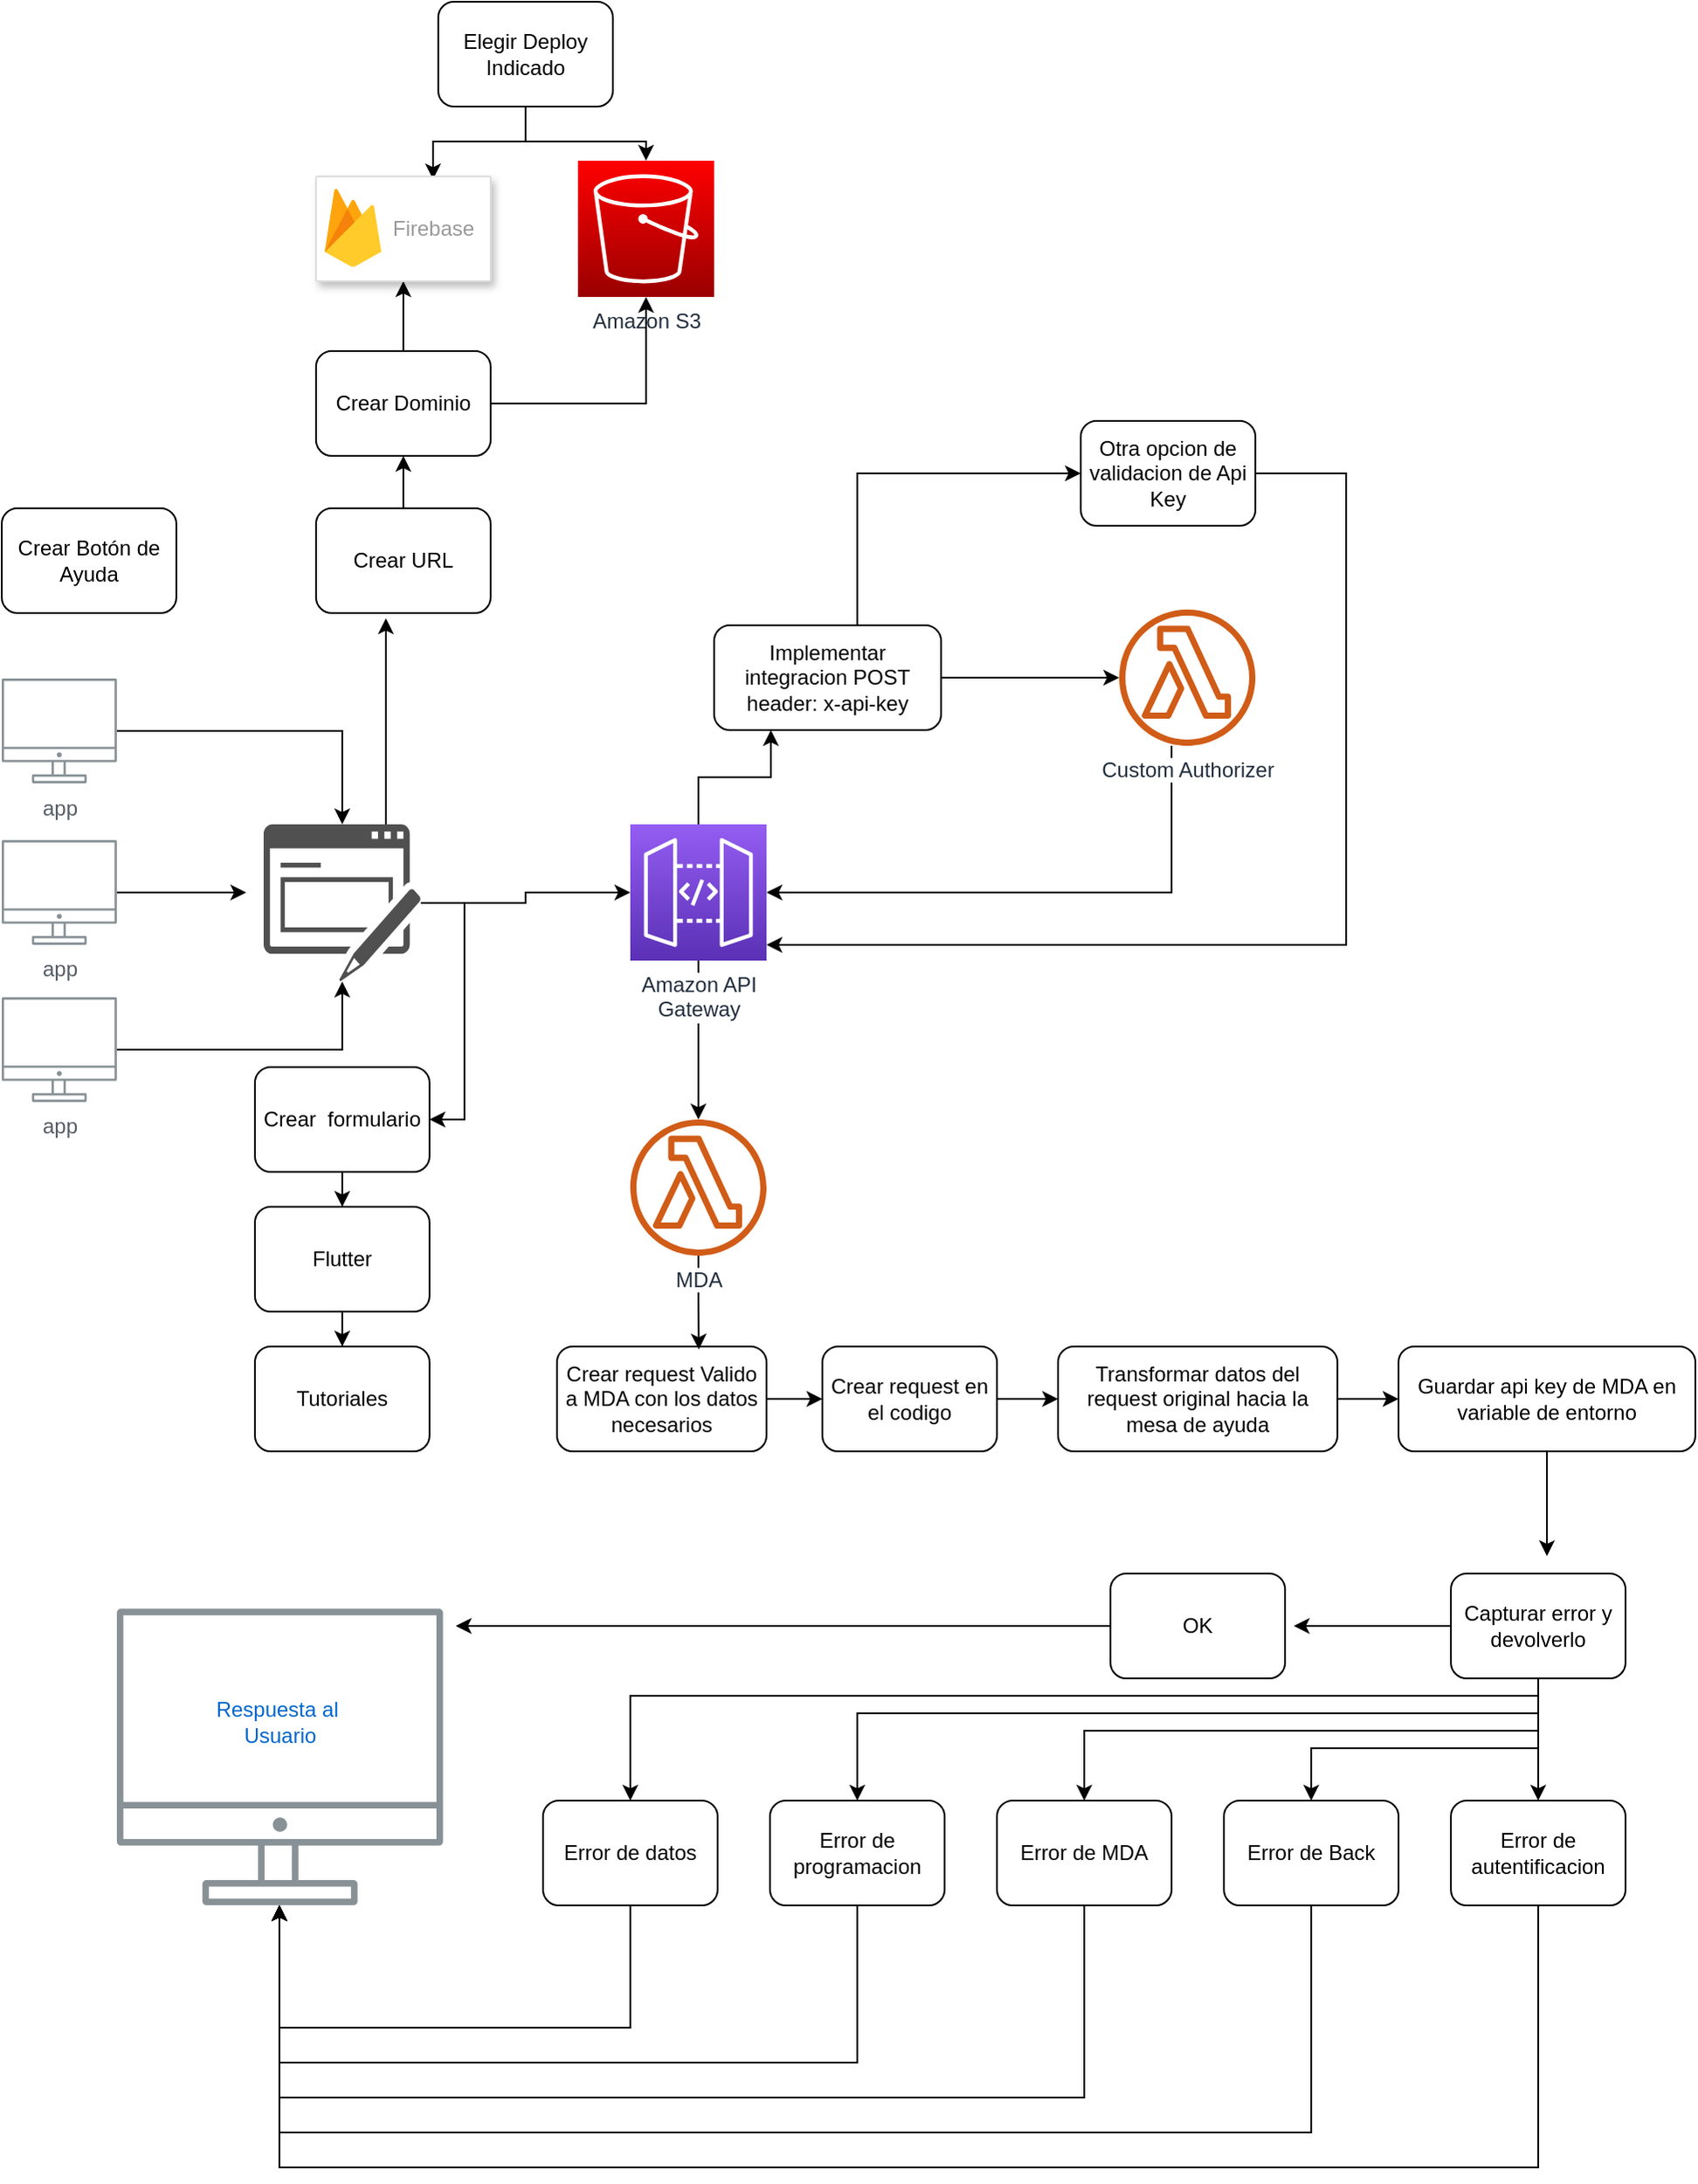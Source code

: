 <mxfile version="12.7.2" type="github"><diagram id="Ht1M8jgEwFfnCIfOTk4-" name="Page-1"><mxGraphModel dx="1019" dy="1382" grid="1" gridSize="10" guides="1" tooltips="1" connect="1" arrows="1" fold="1" page="1" pageScale="1" pageWidth="1169" pageHeight="827" math="0" shadow="0"><root><mxCell id="0"/><mxCell id="1" parent="0"/><mxCell id="BLlWOa7UxDOAdC49Tufs-41" style="edgeStyle=orthogonalEdgeStyle;rounded=0;orthogonalLoop=1;jettySize=auto;html=1;fontColor=#0066CC;" edge="1" parent="1" source="BLlWOa7UxDOAdC49Tufs-1" target="BLlWOa7UxDOAdC49Tufs-19"><mxGeometry relative="1" as="geometry"/></mxCell><mxCell id="BLlWOa7UxDOAdC49Tufs-1" value="app" style="outlineConnect=0;gradientColor=none;fontColor=#545B64;strokeColor=none;fillColor=#879196;dashed=0;verticalLabelPosition=bottom;verticalAlign=top;align=center;html=1;fontSize=12;fontStyle=0;aspect=fixed;shape=mxgraph.aws4.illustration_desktop;pointerEvents=1;labelBackgroundColor=#ffffff;" vertex="1" parent="1"><mxGeometry x="40" y="-200" width="65.93" height="60" as="geometry"/></mxCell><mxCell id="BLlWOa7UxDOAdC49Tufs-54" style="edgeStyle=orthogonalEdgeStyle;rounded=0;orthogonalLoop=1;jettySize=auto;html=1;entryX=0.25;entryY=1;entryDx=0;entryDy=0;fontColor=#0066CC;" edge="1" parent="1" source="UEzPUAAOIrF-is8g5C7q-114" target="BLlWOa7UxDOAdC49Tufs-51"><mxGeometry relative="1" as="geometry"/></mxCell><mxCell id="BLlWOa7UxDOAdC49Tufs-76" style="edgeStyle=orthogonalEdgeStyle;rounded=0;orthogonalLoop=1;jettySize=auto;html=1;fontColor=#0066CC;" edge="1" parent="1" source="UEzPUAAOIrF-is8g5C7q-114" target="BLlWOa7UxDOAdC49Tufs-72"><mxGeometry relative="1" as="geometry"/></mxCell><mxCell id="UEzPUAAOIrF-is8g5C7q-114" value="Amazon API&lt;br&gt;Gateway&lt;br&gt;" style="outlineConnect=0;fontColor=#232F3E;gradientColor=#945DF2;gradientDirection=north;fillColor=#5A30B5;strokeColor=#ffffff;dashed=0;verticalLabelPosition=bottom;verticalAlign=top;align=center;html=1;fontSize=12;fontStyle=0;aspect=fixed;shape=mxgraph.aws4.resourceIcon;resIcon=mxgraph.aws4.api_gateway;labelBackgroundColor=#ffffff;" parent="1" vertex="1"><mxGeometry x="400" y="-299" width="78" height="78" as="geometry"/></mxCell><mxCell id="BLlWOa7UxDOAdC49Tufs-60" style="edgeStyle=orthogonalEdgeStyle;rounded=0;orthogonalLoop=1;jettySize=auto;html=1;fontColor=#0066CC;" edge="1" parent="1" source="UEzPUAAOIrF-is8g5C7q-115" target="UEzPUAAOIrF-is8g5C7q-114"><mxGeometry relative="1" as="geometry"><Array as="points"><mxPoint x="710" y="-260"/></Array></mxGeometry></mxCell><mxCell id="UEzPUAAOIrF-is8g5C7q-115" value="Custom Authorizer" style="outlineConnect=0;fontColor=#232F3E;gradientColor=none;fillColor=#D05C17;strokeColor=none;dashed=0;verticalLabelPosition=bottom;verticalAlign=top;align=center;html=1;fontSize=12;fontStyle=0;aspect=fixed;pointerEvents=1;shape=mxgraph.aws4.lambda_function;labelBackgroundColor=#ffffff;" parent="1" vertex="1"><mxGeometry x="680" y="-422" width="78" height="78" as="geometry"/></mxCell><mxCell id="UEzPUAAOIrF-is8g5C7q-116" value="Amazon S3" style="outlineConnect=0;fontColor=#232F3E;gradientColor=#FF0000;gradientDirection=north;fillColor=#990000;strokeColor=#ffffff;dashed=0;verticalLabelPosition=bottom;verticalAlign=top;align=center;html=1;fontSize=12;fontStyle=0;aspect=fixed;shape=mxgraph.aws4.resourceIcon;resIcon=mxgraph.aws4.s3;labelBackgroundColor=#ffffff;" parent="1" vertex="1"><mxGeometry x="370.0" y="-679" width="78" height="78" as="geometry"/></mxCell><mxCell id="BLlWOa7UxDOAdC49Tufs-35" style="edgeStyle=orthogonalEdgeStyle;rounded=0;orthogonalLoop=1;jettySize=auto;html=1;fontColor=#0066CC;" edge="1" parent="1" source="BLlWOa7UxDOAdC49Tufs-5"><mxGeometry relative="1" as="geometry"><mxPoint x="180" y="-260" as="targetPoint"/></mxGeometry></mxCell><mxCell id="BLlWOa7UxDOAdC49Tufs-5" value="app" style="outlineConnect=0;gradientColor=none;fontColor=#545B64;strokeColor=none;fillColor=#879196;dashed=0;verticalLabelPosition=bottom;verticalAlign=top;align=center;html=1;fontSize=12;fontStyle=0;aspect=fixed;shape=mxgraph.aws4.illustration_desktop;pointerEvents=1;labelBackgroundColor=#ffffff;" vertex="1" parent="1"><mxGeometry x="40" y="-290" width="65.93" height="60" as="geometry"/></mxCell><mxCell id="BLlWOa7UxDOAdC49Tufs-40" style="edgeStyle=orthogonalEdgeStyle;rounded=0;orthogonalLoop=1;jettySize=auto;html=1;fontColor=#0066CC;" edge="1" parent="1" source="BLlWOa7UxDOAdC49Tufs-6" target="BLlWOa7UxDOAdC49Tufs-19"><mxGeometry relative="1" as="geometry"/></mxCell><mxCell id="BLlWOa7UxDOAdC49Tufs-6" value="app" style="outlineConnect=0;gradientColor=none;fontColor=#545B64;strokeColor=none;fillColor=#879196;dashed=0;verticalLabelPosition=bottom;verticalAlign=top;align=center;html=1;fontSize=12;fontStyle=0;aspect=fixed;shape=mxgraph.aws4.illustration_desktop;pointerEvents=1;labelBackgroundColor=#ffffff;" vertex="1" parent="1"><mxGeometry x="40" y="-382.5" width="65.93" height="60" as="geometry"/></mxCell><mxCell id="BLlWOa7UxDOAdC49Tufs-42" style="edgeStyle=orthogonalEdgeStyle;rounded=0;orthogonalLoop=1;jettySize=auto;html=1;fontColor=#0066CC;entryX=1;entryY=0.5;entryDx=0;entryDy=0;" edge="1" parent="1" source="BLlWOa7UxDOAdC49Tufs-19" target="BLlWOa7UxDOAdC49Tufs-32"><mxGeometry relative="1" as="geometry"><mxPoint x="300" y="-130" as="targetPoint"/><Array as="points"><mxPoint x="305" y="-254"/><mxPoint x="305" y="-130"/></Array></mxGeometry></mxCell><mxCell id="BLlWOa7UxDOAdC49Tufs-45" style="edgeStyle=orthogonalEdgeStyle;rounded=0;orthogonalLoop=1;jettySize=auto;html=1;fontColor=#0066CC;" edge="1" parent="1" source="BLlWOa7UxDOAdC49Tufs-19"><mxGeometry relative="1" as="geometry"><mxPoint x="260" y="-417" as="targetPoint"/><Array as="points"><mxPoint x="260" y="-417"/></Array></mxGeometry></mxCell><mxCell id="BLlWOa7UxDOAdC49Tufs-55" style="edgeStyle=orthogonalEdgeStyle;rounded=0;orthogonalLoop=1;jettySize=auto;html=1;fontColor=#0066CC;" edge="1" parent="1" source="BLlWOa7UxDOAdC49Tufs-19" target="UEzPUAAOIrF-is8g5C7q-114"><mxGeometry relative="1" as="geometry"/></mxCell><mxCell id="BLlWOa7UxDOAdC49Tufs-19" value="" style="pointerEvents=1;shadow=0;dashed=0;html=1;strokeColor=none;fillColor=#505050;labelPosition=center;verticalLabelPosition=bottom;verticalAlign=top;outlineConnect=0;align=center;shape=mxgraph.office.concepts.form;" vertex="1" parent="1"><mxGeometry x="190" y="-299" width="90" height="90" as="geometry"/></mxCell><mxCell id="BLlWOa7UxDOAdC49Tufs-20" value="Crear Botón de Ayuda" style="rounded=1;whiteSpace=wrap;html=1;" vertex="1" parent="1"><mxGeometry x="40" y="-480" width="100" height="60" as="geometry"/></mxCell><mxCell id="BLlWOa7UxDOAdC49Tufs-49" style="edgeStyle=orthogonalEdgeStyle;rounded=0;orthogonalLoop=1;jettySize=auto;html=1;entryX=0.67;entryY=0.028;entryDx=0;entryDy=0;entryPerimeter=0;fontColor=#0066CC;" edge="1" parent="1" source="BLlWOa7UxDOAdC49Tufs-22" target="BLlWOa7UxDOAdC49Tufs-28"><mxGeometry relative="1" as="geometry"/></mxCell><mxCell id="BLlWOa7UxDOAdC49Tufs-50" style="edgeStyle=orthogonalEdgeStyle;rounded=0;orthogonalLoop=1;jettySize=auto;html=1;fontColor=#0066CC;" edge="1" parent="1" source="BLlWOa7UxDOAdC49Tufs-22" target="UEzPUAAOIrF-is8g5C7q-116"><mxGeometry relative="1" as="geometry"/></mxCell><mxCell id="BLlWOa7UxDOAdC49Tufs-22" value="Elegir Deploy Indicado" style="rounded=1;whiteSpace=wrap;html=1;" vertex="1" parent="1"><mxGeometry x="290" y="-770" width="100" height="60" as="geometry"/></mxCell><mxCell id="BLlWOa7UxDOAdC49Tufs-47" style="edgeStyle=orthogonalEdgeStyle;rounded=0;orthogonalLoop=1;jettySize=auto;html=1;fontColor=#0066CC;" edge="1" parent="1" source="BLlWOa7UxDOAdC49Tufs-24" target="BLlWOa7UxDOAdC49Tufs-28"><mxGeometry relative="1" as="geometry"/></mxCell><mxCell id="BLlWOa7UxDOAdC49Tufs-48" style="edgeStyle=orthogonalEdgeStyle;rounded=0;orthogonalLoop=1;jettySize=auto;html=1;fontColor=#0066CC;" edge="1" parent="1" source="BLlWOa7UxDOAdC49Tufs-24" target="UEzPUAAOIrF-is8g5C7q-116"><mxGeometry relative="1" as="geometry"/></mxCell><mxCell id="BLlWOa7UxDOAdC49Tufs-24" value="Crear Dominio" style="rounded=1;whiteSpace=wrap;html=1;" vertex="1" parent="1"><mxGeometry x="220" y="-570" width="100" height="60" as="geometry"/></mxCell><mxCell id="BLlWOa7UxDOAdC49Tufs-46" style="edgeStyle=orthogonalEdgeStyle;rounded=0;orthogonalLoop=1;jettySize=auto;html=1;entryX=0.5;entryY=1;entryDx=0;entryDy=0;fontColor=#0066CC;" edge="1" parent="1" source="BLlWOa7UxDOAdC49Tufs-25" target="BLlWOa7UxDOAdC49Tufs-24"><mxGeometry relative="1" as="geometry"/></mxCell><mxCell id="BLlWOa7UxDOAdC49Tufs-25" value="Crear URL" style="rounded=1;whiteSpace=wrap;html=1;" vertex="1" parent="1"><mxGeometry x="220" y="-480" width="100" height="60" as="geometry"/></mxCell><mxCell id="BLlWOa7UxDOAdC49Tufs-28" value="" style="strokeColor=#dddddd;shadow=1;strokeWidth=1;rounded=1;absoluteArcSize=1;arcSize=2;" vertex="1" parent="1"><mxGeometry x="220" y="-670" width="100" height="60" as="geometry"/></mxCell><mxCell id="BLlWOa7UxDOAdC49Tufs-29" value="Firebase" style="dashed=0;connectable=0;html=1;fillColor=#5184F3;strokeColor=none;shape=mxgraph.gcp2.firebase;part=1;labelPosition=right;verticalLabelPosition=middle;align=left;verticalAlign=middle;spacingLeft=5;fontColor=#999999;fontSize=12;" vertex="1" parent="BLlWOa7UxDOAdC49Tufs-28"><mxGeometry width="32.4" height="45" relative="1" as="geometry"><mxPoint x="5" y="7" as="offset"/></mxGeometry></mxCell><mxCell id="BLlWOa7UxDOAdC49Tufs-43" style="edgeStyle=orthogonalEdgeStyle;rounded=0;orthogonalLoop=1;jettySize=auto;html=1;entryX=0.5;entryY=0;entryDx=0;entryDy=0;fontColor=#0066CC;" edge="1" parent="1" source="BLlWOa7UxDOAdC49Tufs-32" target="BLlWOa7UxDOAdC49Tufs-34"><mxGeometry relative="1" as="geometry"/></mxCell><mxCell id="BLlWOa7UxDOAdC49Tufs-32" value="Crear&amp;nbsp; formulario" style="rounded=1;whiteSpace=wrap;html=1;" vertex="1" parent="1"><mxGeometry x="185" y="-160" width="100" height="60" as="geometry"/></mxCell><mxCell id="BLlWOa7UxDOAdC49Tufs-33" value="Tutoriales" style="rounded=1;whiteSpace=wrap;html=1;" vertex="1" parent="1"><mxGeometry x="185" width="100" height="60" as="geometry"/></mxCell><mxCell id="BLlWOa7UxDOAdC49Tufs-44" style="edgeStyle=orthogonalEdgeStyle;rounded=0;orthogonalLoop=1;jettySize=auto;html=1;fontColor=#0066CC;" edge="1" parent="1" source="BLlWOa7UxDOAdC49Tufs-34" target="BLlWOa7UxDOAdC49Tufs-33"><mxGeometry relative="1" as="geometry"/></mxCell><mxCell id="BLlWOa7UxDOAdC49Tufs-34" value="Flutter" style="rounded=1;whiteSpace=wrap;html=1;" vertex="1" parent="1"><mxGeometry x="185" y="-80" width="100" height="60" as="geometry"/></mxCell><mxCell id="BLlWOa7UxDOAdC49Tufs-56" style="edgeStyle=orthogonalEdgeStyle;rounded=0;orthogonalLoop=1;jettySize=auto;html=1;entryX=0;entryY=0.5;entryDx=0;entryDy=0;fontColor=#0066CC;" edge="1" parent="1" source="BLlWOa7UxDOAdC49Tufs-51" target="BLlWOa7UxDOAdC49Tufs-52"><mxGeometry relative="1" as="geometry"><Array as="points"><mxPoint x="530" y="-500"/></Array></mxGeometry></mxCell><mxCell id="BLlWOa7UxDOAdC49Tufs-57" style="edgeStyle=orthogonalEdgeStyle;rounded=0;orthogonalLoop=1;jettySize=auto;html=1;fontColor=#0066CC;" edge="1" parent="1" source="BLlWOa7UxDOAdC49Tufs-51" target="UEzPUAAOIrF-is8g5C7q-115"><mxGeometry relative="1" as="geometry"/></mxCell><mxCell id="BLlWOa7UxDOAdC49Tufs-51" value="Implementar integracion POST header: x-api-key" style="rounded=1;whiteSpace=wrap;html=1;" vertex="1" parent="1"><mxGeometry x="448" y="-413" width="130" height="60" as="geometry"/></mxCell><mxCell id="BLlWOa7UxDOAdC49Tufs-58" style="edgeStyle=orthogonalEdgeStyle;rounded=0;orthogonalLoop=1;jettySize=auto;html=1;fontColor=#0066CC;" edge="1" parent="1" source="BLlWOa7UxDOAdC49Tufs-52" target="UEzPUAAOIrF-is8g5C7q-114"><mxGeometry relative="1" as="geometry"><mxPoint x="800" y="-180" as="targetPoint"/><Array as="points"><mxPoint x="810" y="-500"/><mxPoint x="810" y="-230"/></Array></mxGeometry></mxCell><mxCell id="BLlWOa7UxDOAdC49Tufs-52" value="Otra opcion de validacion de Api Key" style="rounded=1;whiteSpace=wrap;html=1;" vertex="1" parent="1"><mxGeometry x="658" y="-530" width="100" height="60" as="geometry"/></mxCell><mxCell id="BLlWOa7UxDOAdC49Tufs-82" style="edgeStyle=orthogonalEdgeStyle;rounded=0;orthogonalLoop=1;jettySize=auto;html=1;entryX=0;entryY=0.5;entryDx=0;entryDy=0;fontColor=#0066CC;" edge="1" parent="1" source="BLlWOa7UxDOAdC49Tufs-61" target="BLlWOa7UxDOAdC49Tufs-62"><mxGeometry relative="1" as="geometry"/></mxCell><mxCell id="BLlWOa7UxDOAdC49Tufs-61" value="Transformar datos del request original hacia la mesa de ayuda" style="rounded=1;whiteSpace=wrap;html=1;" vertex="1" parent="1"><mxGeometry x="645" width="160" height="60" as="geometry"/></mxCell><mxCell id="BLlWOa7UxDOAdC49Tufs-84" style="edgeStyle=orthogonalEdgeStyle;rounded=0;orthogonalLoop=1;jettySize=auto;html=1;fontColor=#0066CC;" edge="1" parent="1" source="BLlWOa7UxDOAdC49Tufs-62"><mxGeometry relative="1" as="geometry"><mxPoint x="925" y="120" as="targetPoint"/></mxGeometry></mxCell><mxCell id="BLlWOa7UxDOAdC49Tufs-62" value="Guardar api key de MDA en variable de entorno" style="rounded=1;whiteSpace=wrap;html=1;" vertex="1" parent="1"><mxGeometry x="840" width="170" height="60" as="geometry"/></mxCell><mxCell id="BLlWOa7UxDOAdC49Tufs-85" style="edgeStyle=orthogonalEdgeStyle;rounded=0;orthogonalLoop=1;jettySize=auto;html=1;fontColor=#0066CC;" edge="1" parent="1" source="BLlWOa7UxDOAdC49Tufs-63"><mxGeometry relative="1" as="geometry"><mxPoint x="780" y="160" as="targetPoint"/></mxGeometry></mxCell><mxCell id="BLlWOa7UxDOAdC49Tufs-86" style="edgeStyle=orthogonalEdgeStyle;rounded=0;orthogonalLoop=1;jettySize=auto;html=1;entryX=0.5;entryY=0;entryDx=0;entryDy=0;fontColor=#0066CC;" edge="1" parent="1" source="BLlWOa7UxDOAdC49Tufs-63" target="BLlWOa7UxDOAdC49Tufs-66"><mxGeometry relative="1" as="geometry"/></mxCell><mxCell id="BLlWOa7UxDOAdC49Tufs-87" style="edgeStyle=orthogonalEdgeStyle;rounded=0;orthogonalLoop=1;jettySize=auto;html=1;fontColor=#0066CC;" edge="1" parent="1" source="BLlWOa7UxDOAdC49Tufs-63" target="BLlWOa7UxDOAdC49Tufs-67"><mxGeometry relative="1" as="geometry"><Array as="points"><mxPoint x="920" y="230"/><mxPoint x="790" y="230"/></Array></mxGeometry></mxCell><mxCell id="BLlWOa7UxDOAdC49Tufs-88" style="edgeStyle=orthogonalEdgeStyle;rounded=0;orthogonalLoop=1;jettySize=auto;html=1;entryX=0.5;entryY=0;entryDx=0;entryDy=0;fontColor=#0066CC;" edge="1" parent="1" source="BLlWOa7UxDOAdC49Tufs-63" target="BLlWOa7UxDOAdC49Tufs-68"><mxGeometry relative="1" as="geometry"><Array as="points"><mxPoint x="920" y="220"/><mxPoint x="660" y="220"/></Array></mxGeometry></mxCell><mxCell id="BLlWOa7UxDOAdC49Tufs-89" style="edgeStyle=orthogonalEdgeStyle;rounded=0;orthogonalLoop=1;jettySize=auto;html=1;entryX=0.5;entryY=0;entryDx=0;entryDy=0;fontColor=#0066CC;" edge="1" parent="1" source="BLlWOa7UxDOAdC49Tufs-63" target="BLlWOa7UxDOAdC49Tufs-69"><mxGeometry relative="1" as="geometry"><Array as="points"><mxPoint x="920" y="210"/><mxPoint x="530" y="210"/></Array></mxGeometry></mxCell><mxCell id="BLlWOa7UxDOAdC49Tufs-90" style="edgeStyle=orthogonalEdgeStyle;rounded=0;orthogonalLoop=1;jettySize=auto;html=1;fontColor=#0066CC;" edge="1" parent="1" source="BLlWOa7UxDOAdC49Tufs-63" target="BLlWOa7UxDOAdC49Tufs-65"><mxGeometry relative="1" as="geometry"><Array as="points"><mxPoint x="920" y="200"/><mxPoint x="400" y="200"/></Array></mxGeometry></mxCell><mxCell id="BLlWOa7UxDOAdC49Tufs-63" value="Capturar error y devolverlo" style="rounded=1;whiteSpace=wrap;html=1;" vertex="1" parent="1"><mxGeometry x="870" y="130" width="100" height="60" as="geometry"/></mxCell><mxCell id="BLlWOa7UxDOAdC49Tufs-91" style="edgeStyle=orthogonalEdgeStyle;rounded=0;orthogonalLoop=1;jettySize=auto;html=1;fontColor=#0066CC;" edge="1" parent="1" source="BLlWOa7UxDOAdC49Tufs-64"><mxGeometry relative="1" as="geometry"><mxPoint x="300" y="160" as="targetPoint"/></mxGeometry></mxCell><mxCell id="BLlWOa7UxDOAdC49Tufs-64" value="OK" style="rounded=1;whiteSpace=wrap;html=1;" vertex="1" parent="1"><mxGeometry x="675" y="130" width="100" height="60" as="geometry"/></mxCell><mxCell id="BLlWOa7UxDOAdC49Tufs-96" style="edgeStyle=orthogonalEdgeStyle;rounded=0;orthogonalLoop=1;jettySize=auto;html=1;fontColor=#0066CC;" edge="1" parent="1" source="BLlWOa7UxDOAdC49Tufs-65" target="BLlWOa7UxDOAdC49Tufs-75"><mxGeometry relative="1" as="geometry"><Array as="points"><mxPoint x="400" y="390"/><mxPoint x="199" y="390"/></Array></mxGeometry></mxCell><mxCell id="BLlWOa7UxDOAdC49Tufs-65" value="Error de datos" style="rounded=1;whiteSpace=wrap;html=1;" vertex="1" parent="1"><mxGeometry x="350" y="260" width="100" height="60" as="geometry"/></mxCell><mxCell id="BLlWOa7UxDOAdC49Tufs-92" style="edgeStyle=orthogonalEdgeStyle;rounded=0;orthogonalLoop=1;jettySize=auto;html=1;fontColor=#0066CC;" edge="1" parent="1" source="BLlWOa7UxDOAdC49Tufs-66" target="BLlWOa7UxDOAdC49Tufs-75"><mxGeometry relative="1" as="geometry"><Array as="points"><mxPoint x="920" y="470"/><mxPoint x="199" y="470"/></Array></mxGeometry></mxCell><mxCell id="BLlWOa7UxDOAdC49Tufs-66" value="Error de autentificacion" style="rounded=1;whiteSpace=wrap;html=1;" vertex="1" parent="1"><mxGeometry x="870" y="260" width="100" height="60" as="geometry"/></mxCell><mxCell id="BLlWOa7UxDOAdC49Tufs-93" style="edgeStyle=orthogonalEdgeStyle;rounded=0;orthogonalLoop=1;jettySize=auto;html=1;fontColor=#0066CC;" edge="1" parent="1" source="BLlWOa7UxDOAdC49Tufs-67" target="BLlWOa7UxDOAdC49Tufs-75"><mxGeometry relative="1" as="geometry"><Array as="points"><mxPoint x="790" y="450"/><mxPoint x="199" y="450"/></Array></mxGeometry></mxCell><mxCell id="BLlWOa7UxDOAdC49Tufs-67" value="Error de Back" style="rounded=1;whiteSpace=wrap;html=1;" vertex="1" parent="1"><mxGeometry x="740" y="260" width="100" height="60" as="geometry"/></mxCell><mxCell id="BLlWOa7UxDOAdC49Tufs-94" style="edgeStyle=orthogonalEdgeStyle;rounded=0;orthogonalLoop=1;jettySize=auto;html=1;fontColor=#0066CC;" edge="1" parent="1" source="BLlWOa7UxDOAdC49Tufs-68" target="BLlWOa7UxDOAdC49Tufs-75"><mxGeometry relative="1" as="geometry"><Array as="points"><mxPoint x="660" y="430"/><mxPoint x="199" y="430"/></Array></mxGeometry></mxCell><mxCell id="BLlWOa7UxDOAdC49Tufs-68" value="Error de MDA" style="rounded=1;whiteSpace=wrap;html=1;" vertex="1" parent="1"><mxGeometry x="610" y="260" width="100" height="60" as="geometry"/></mxCell><mxCell id="BLlWOa7UxDOAdC49Tufs-95" style="edgeStyle=orthogonalEdgeStyle;rounded=0;orthogonalLoop=1;jettySize=auto;html=1;fontColor=#0066CC;" edge="1" parent="1" source="BLlWOa7UxDOAdC49Tufs-69" target="BLlWOa7UxDOAdC49Tufs-75"><mxGeometry relative="1" as="geometry"><Array as="points"><mxPoint x="530" y="410"/><mxPoint x="199" y="410"/></Array></mxGeometry></mxCell><mxCell id="BLlWOa7UxDOAdC49Tufs-69" value="Error de programacion" style="rounded=1;whiteSpace=wrap;html=1;" vertex="1" parent="1"><mxGeometry x="480" y="260" width="100" height="60" as="geometry"/></mxCell><mxCell id="BLlWOa7UxDOAdC49Tufs-81" style="edgeStyle=orthogonalEdgeStyle;rounded=0;orthogonalLoop=1;jettySize=auto;html=1;entryX=0;entryY=0.5;entryDx=0;entryDy=0;fontColor=#0066CC;" edge="1" parent="1" source="BLlWOa7UxDOAdC49Tufs-70" target="BLlWOa7UxDOAdC49Tufs-61"><mxGeometry relative="1" as="geometry"/></mxCell><mxCell id="BLlWOa7UxDOAdC49Tufs-70" value="Crear request en el codigo" style="rounded=1;whiteSpace=wrap;html=1;" vertex="1" parent="1"><mxGeometry x="510" width="100" height="60" as="geometry"/></mxCell><mxCell id="BLlWOa7UxDOAdC49Tufs-80" style="edgeStyle=orthogonalEdgeStyle;rounded=0;orthogonalLoop=1;jettySize=auto;html=1;entryX=0;entryY=0.5;entryDx=0;entryDy=0;fontColor=#0066CC;" edge="1" parent="1" source="BLlWOa7UxDOAdC49Tufs-71" target="BLlWOa7UxDOAdC49Tufs-70"><mxGeometry relative="1" as="geometry"/></mxCell><mxCell id="BLlWOa7UxDOAdC49Tufs-71" value="Crear request Valido a MDA con los datos necesarios" style="rounded=1;whiteSpace=wrap;html=1;" vertex="1" parent="1"><mxGeometry x="358" width="120" height="60" as="geometry"/></mxCell><mxCell id="BLlWOa7UxDOAdC49Tufs-79" style="edgeStyle=orthogonalEdgeStyle;rounded=0;orthogonalLoop=1;jettySize=auto;html=1;entryX=0.677;entryY=0.028;entryDx=0;entryDy=0;entryPerimeter=0;fontColor=#0066CC;" edge="1" parent="1" source="BLlWOa7UxDOAdC49Tufs-72" target="BLlWOa7UxDOAdC49Tufs-71"><mxGeometry relative="1" as="geometry"/></mxCell><mxCell id="BLlWOa7UxDOAdC49Tufs-72" value="MDA" style="outlineConnect=0;fontColor=#232F3E;gradientColor=none;fillColor=#D05C17;strokeColor=none;dashed=0;verticalLabelPosition=bottom;verticalAlign=top;align=center;html=1;fontSize=12;fontStyle=0;aspect=fixed;pointerEvents=1;shape=mxgraph.aws4.lambda_function;labelBackgroundColor=#ffffff;" vertex="1" parent="1"><mxGeometry x="400" y="-130" width="78" height="78" as="geometry"/></mxCell><mxCell id="BLlWOa7UxDOAdC49Tufs-75" value="" style="outlineConnect=0;gradientColor=none;fontColor=#545B64;strokeColor=none;fillColor=#879196;dashed=0;verticalLabelPosition=bottom;verticalAlign=top;align=center;html=1;fontSize=12;fontStyle=0;aspect=fixed;shape=mxgraph.aws4.illustration_desktop;pointerEvents=1;labelBackgroundColor=#ffffff;" vertex="1" parent="1"><mxGeometry x="105.93" y="150" width="186.8" height="170" as="geometry"/></mxCell><mxCell id="BLlWOa7UxDOAdC49Tufs-97" value="Respuesta al&amp;nbsp;&lt;br&gt;Usuario" style="text;html=1;align=center;verticalAlign=middle;resizable=0;points=[];autosize=1;fontColor=#0066CC;" vertex="1" parent="1"><mxGeometry x="154.33" y="200" width="90" height="30" as="geometry"/></mxCell></root></mxGraphModel></diagram></mxfile>